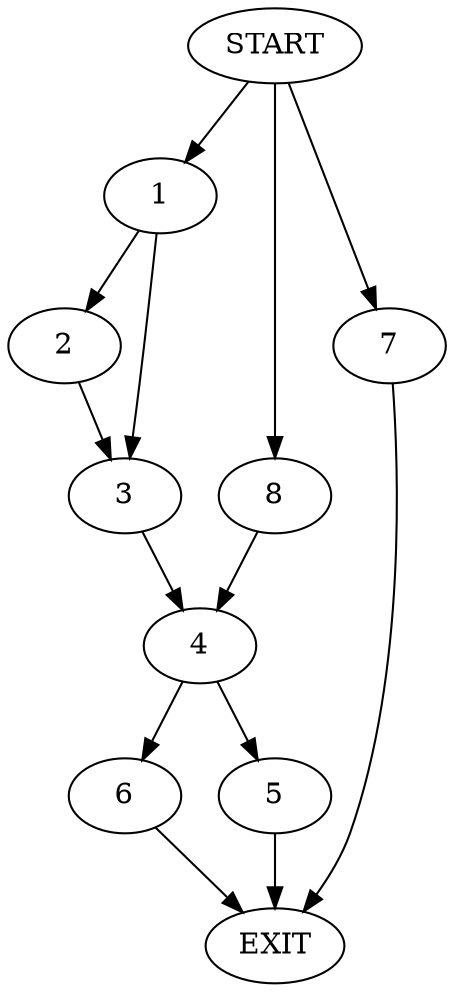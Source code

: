 digraph {
0 [label="START"]
9 [label="EXIT"]
0 -> 1
1 -> 2
1 -> 3
3 -> 4
2 -> 3
4 -> 5
4 -> 6
5 -> 9
0 -> 7
7 -> 9
0 -> 8
8 -> 4
6 -> 9
}
